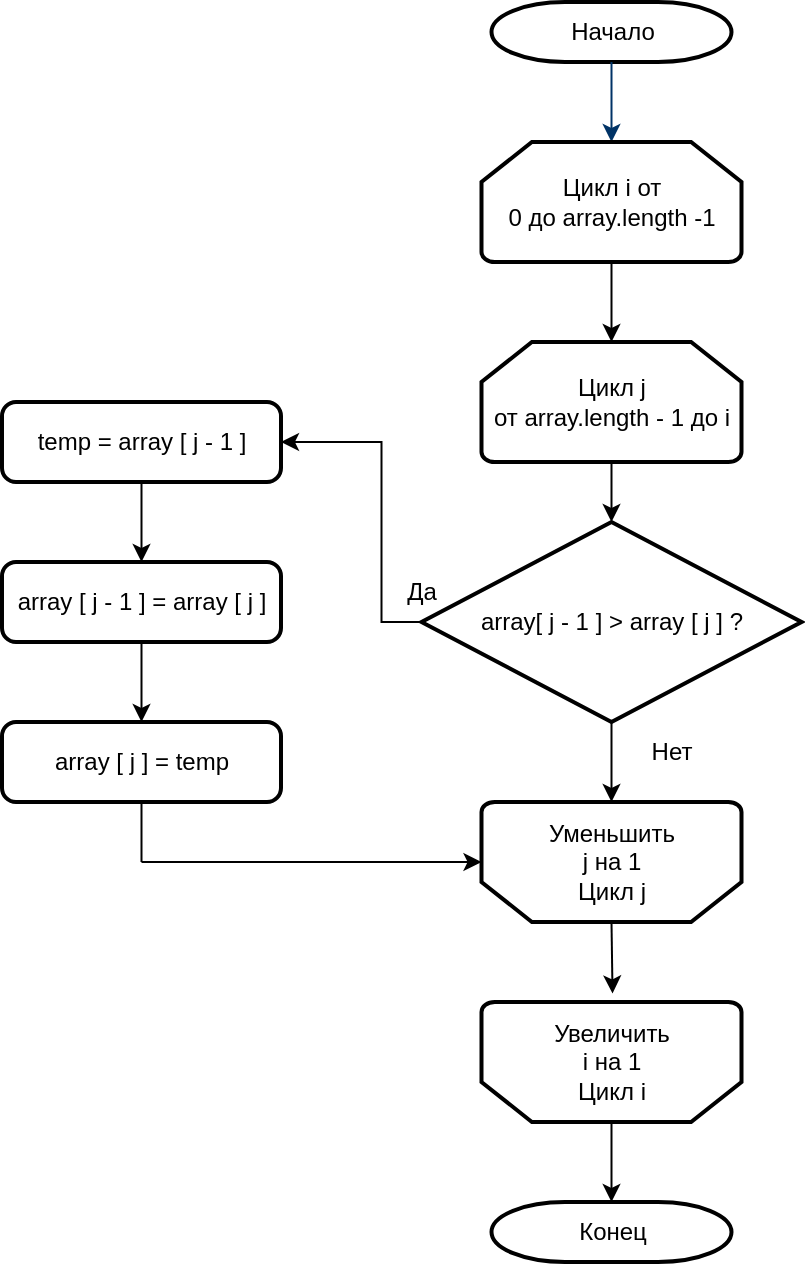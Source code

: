 <mxfile version="17.2.4" type="device"><diagram id="6a731a19-8d31-9384-78a2-239565b7b9f0" name="Page-1"><mxGraphModel dx="2102" dy="1338" grid="1" gridSize="10" guides="1" tooltips="1" connect="1" arrows="1" fold="1" page="1" pageScale="1" pageWidth="827" pageHeight="1169" background="none" math="0" shadow="0"><root><mxCell id="0"/><mxCell id="1" parent="0"/><mxCell id="2" value="Начало" style="shape=mxgraph.flowchart.terminator;strokeWidth=2;gradientColor=none;gradientDirection=north;fontStyle=0;html=1;" parent="1" vertex="1"><mxGeometry x="444.75" y="230" width="120" height="30" as="geometry"/></mxCell><mxCell id="7" style="fontStyle=1;strokeColor=#003366;strokeWidth=1;html=1;" parent="1" source="2" edge="1"><mxGeometry relative="1" as="geometry"><mxPoint x="504.75" y="300" as="targetPoint"/></mxGeometry></mxCell><mxCell id="xxH_CB_bQe2OWFNX_Kjx-56" value="Цикл i от&lt;br&gt;0 до array.length -1" style="strokeWidth=2;html=1;shape=mxgraph.flowchart.loop_limit;whiteSpace=wrap;" vertex="1" parent="1"><mxGeometry x="439.75" y="300" width="130" height="60" as="geometry"/></mxCell><mxCell id="xxH_CB_bQe2OWFNX_Kjx-58" value="Цикл j&lt;br&gt;от array.length - 1 до i" style="strokeWidth=2;html=1;shape=mxgraph.flowchart.loop_limit;whiteSpace=wrap;" vertex="1" parent="1"><mxGeometry x="439.75" y="400" width="130" height="60" as="geometry"/></mxCell><mxCell id="xxH_CB_bQe2OWFNX_Kjx-59" value="Уменьшить&lt;br&gt;j на 1&lt;br&gt;Цикл j" style="strokeWidth=2;html=1;shape=mxgraph.flowchart.loop_limit;whiteSpace=wrap;direction=west;" vertex="1" parent="1"><mxGeometry x="439.75" y="630" width="130" height="60" as="geometry"/></mxCell><mxCell id="xxH_CB_bQe2OWFNX_Kjx-60" value="array[ j - 1 ] &amp;gt; array [ j ] ?" style="strokeWidth=2;html=1;shape=mxgraph.flowchart.decision;whiteSpace=wrap;" vertex="1" parent="1"><mxGeometry x="409.75" y="490" width="190" height="100" as="geometry"/></mxCell><mxCell id="xxH_CB_bQe2OWFNX_Kjx-61" value="Увеличить&lt;br&gt;i на 1&lt;br&gt;Цикл i" style="strokeWidth=2;html=1;shape=mxgraph.flowchart.loop_limit;whiteSpace=wrap;direction=west;" vertex="1" parent="1"><mxGeometry x="439.75" y="730" width="130" height="60" as="geometry"/></mxCell><mxCell id="xxH_CB_bQe2OWFNX_Kjx-62" value="temp = array [ j - 1 ]" style="rounded=1;whiteSpace=wrap;html=1;absoluteArcSize=1;arcSize=14;strokeWidth=2;" vertex="1" parent="1"><mxGeometry x="200" y="430" width="139.5" height="40" as="geometry"/></mxCell><mxCell id="xxH_CB_bQe2OWFNX_Kjx-64" value="array [ j - 1 ]&amp;nbsp;= array [ j ]" style="rounded=1;whiteSpace=wrap;html=1;absoluteArcSize=1;arcSize=14;strokeWidth=2;" vertex="1" parent="1"><mxGeometry x="200" y="510" width="139.5" height="40" as="geometry"/></mxCell><mxCell id="xxH_CB_bQe2OWFNX_Kjx-65" value="array [ j ]&amp;nbsp;= temp" style="rounded=1;whiteSpace=wrap;html=1;absoluteArcSize=1;arcSize=14;strokeWidth=2;" vertex="1" parent="1"><mxGeometry x="200" y="590" width="139.5" height="40" as="geometry"/></mxCell><mxCell id="xxH_CB_bQe2OWFNX_Kjx-67" value="" style="endArrow=classic;html=1;rounded=0;exitX=0.5;exitY=1;exitDx=0;exitDy=0;exitPerimeter=0;entryX=0.5;entryY=0;entryDx=0;entryDy=0;entryPerimeter=0;" edge="1" parent="1" source="xxH_CB_bQe2OWFNX_Kjx-56" target="xxH_CB_bQe2OWFNX_Kjx-58"><mxGeometry width="50" height="50" relative="1" as="geometry"><mxPoint x="379.75" y="490" as="sourcePoint"/><mxPoint x="429.75" y="440" as="targetPoint"/></mxGeometry></mxCell><mxCell id="xxH_CB_bQe2OWFNX_Kjx-68" value="" style="endArrow=classic;html=1;rounded=0;exitX=0.5;exitY=1;exitDx=0;exitDy=0;exitPerimeter=0;entryX=0.5;entryY=0;entryDx=0;entryDy=0;entryPerimeter=0;" edge="1" parent="1" source="xxH_CB_bQe2OWFNX_Kjx-58" target="xxH_CB_bQe2OWFNX_Kjx-60"><mxGeometry width="50" height="50" relative="1" as="geometry"><mxPoint x="379.75" y="490" as="sourcePoint"/><mxPoint x="429.75" y="440" as="targetPoint"/></mxGeometry></mxCell><mxCell id="xxH_CB_bQe2OWFNX_Kjx-69" value="" style="endArrow=classic;html=1;rounded=0;exitX=0.5;exitY=1;exitDx=0;exitDy=0;exitPerimeter=0;entryX=0.5;entryY=1;entryDx=0;entryDy=0;entryPerimeter=0;" edge="1" parent="1" source="xxH_CB_bQe2OWFNX_Kjx-60" target="xxH_CB_bQe2OWFNX_Kjx-59"><mxGeometry width="50" height="50" relative="1" as="geometry"><mxPoint x="379.75" y="490" as="sourcePoint"/><mxPoint x="429.75" y="440" as="targetPoint"/></mxGeometry></mxCell><mxCell id="xxH_CB_bQe2OWFNX_Kjx-70" value="" style="endArrow=classic;html=1;rounded=0;exitX=0.5;exitY=0;exitDx=0;exitDy=0;exitPerimeter=0;entryX=0.496;entryY=1.071;entryDx=0;entryDy=0;entryPerimeter=0;" edge="1" parent="1" source="xxH_CB_bQe2OWFNX_Kjx-59" target="xxH_CB_bQe2OWFNX_Kjx-61"><mxGeometry width="50" height="50" relative="1" as="geometry"><mxPoint x="379.75" y="630" as="sourcePoint"/><mxPoint x="429.75" y="580" as="targetPoint"/></mxGeometry></mxCell><mxCell id="xxH_CB_bQe2OWFNX_Kjx-71" value="Конец" style="shape=mxgraph.flowchart.terminator;strokeWidth=2;gradientColor=none;gradientDirection=north;fontStyle=0;html=1;" vertex="1" parent="1"><mxGeometry x="444.75" y="830" width="120" height="30" as="geometry"/></mxCell><mxCell id="xxH_CB_bQe2OWFNX_Kjx-73" value="" style="endArrow=classic;html=1;rounded=0;exitX=0.5;exitY=1;exitDx=0;exitDy=0;exitPerimeter=0;entryX=0.5;entryY=0;entryDx=0;entryDy=0;entryPerimeter=0;" edge="1" parent="1" target="xxH_CB_bQe2OWFNX_Kjx-71"><mxGeometry width="50" height="50" relative="1" as="geometry"><mxPoint x="504.75" y="790" as="sourcePoint"/><mxPoint x="664.75" y="790" as="targetPoint"/></mxGeometry></mxCell><mxCell id="xxH_CB_bQe2OWFNX_Kjx-75" value="" style="edgeStyle=elbowEdgeStyle;elbow=horizontal;endArrow=classic;html=1;rounded=0;exitX=0;exitY=0.5;exitDx=0;exitDy=0;exitPerimeter=0;entryX=1;entryY=0.5;entryDx=0;entryDy=0;" edge="1" parent="1" source="xxH_CB_bQe2OWFNX_Kjx-60" target="xxH_CB_bQe2OWFNX_Kjx-62"><mxGeometry width="50" height="50" relative="1" as="geometry"><mxPoint x="369.75" y="550" as="sourcePoint"/><mxPoint x="419.75" y="500" as="targetPoint"/><Array as="points"><mxPoint x="389.75" y="520"/></Array></mxGeometry></mxCell><mxCell id="xxH_CB_bQe2OWFNX_Kjx-78" value="" style="endArrow=classic;html=1;rounded=0;exitX=0.5;exitY=1;exitDx=0;exitDy=0;entryX=0.5;entryY=0;entryDx=0;entryDy=0;" edge="1" parent="1" source="xxH_CB_bQe2OWFNX_Kjx-62" target="xxH_CB_bQe2OWFNX_Kjx-64"><mxGeometry width="50" height="50" relative="1" as="geometry"><mxPoint x="369.75" y="650" as="sourcePoint"/><mxPoint x="419.75" y="600" as="targetPoint"/></mxGeometry></mxCell><mxCell id="xxH_CB_bQe2OWFNX_Kjx-79" value="" style="endArrow=classic;html=1;rounded=0;exitX=0.5;exitY=1;exitDx=0;exitDy=0;entryX=0.5;entryY=0;entryDx=0;entryDy=0;" edge="1" parent="1" source="xxH_CB_bQe2OWFNX_Kjx-64" target="xxH_CB_bQe2OWFNX_Kjx-65"><mxGeometry width="50" height="50" relative="1" as="geometry"><mxPoint x="369.75" y="650" as="sourcePoint"/><mxPoint x="419.75" y="600" as="targetPoint"/></mxGeometry></mxCell><mxCell id="xxH_CB_bQe2OWFNX_Kjx-80" value="" style="endArrow=none;html=1;rounded=0;exitX=0.5;exitY=1;exitDx=0;exitDy=0;" edge="1" parent="1" source="xxH_CB_bQe2OWFNX_Kjx-65"><mxGeometry width="50" height="50" relative="1" as="geometry"><mxPoint x="339.75" y="650" as="sourcePoint"/><mxPoint x="269.75" y="660" as="targetPoint"/></mxGeometry></mxCell><mxCell id="xxH_CB_bQe2OWFNX_Kjx-81" value="" style="endArrow=classic;html=1;rounded=0;entryX=1;entryY=0.5;entryDx=0;entryDy=0;entryPerimeter=0;" edge="1" parent="1" target="xxH_CB_bQe2OWFNX_Kjx-59"><mxGeometry width="50" height="50" relative="1" as="geometry"><mxPoint x="269.75" y="660" as="sourcePoint"/><mxPoint x="419.75" y="600" as="targetPoint"/></mxGeometry></mxCell><mxCell id="xxH_CB_bQe2OWFNX_Kjx-82" value="Да" style="text;html=1;strokeColor=none;fillColor=none;align=center;verticalAlign=middle;whiteSpace=wrap;rounded=0;" vertex="1" parent="1"><mxGeometry x="379.75" y="510" width="60" height="30" as="geometry"/></mxCell><mxCell id="xxH_CB_bQe2OWFNX_Kjx-83" value="Нет" style="text;html=1;strokeColor=none;fillColor=none;align=center;verticalAlign=middle;whiteSpace=wrap;rounded=0;" vertex="1" parent="1"><mxGeometry x="504.75" y="590" width="60" height="30" as="geometry"/></mxCell></root></mxGraphModel></diagram></mxfile>